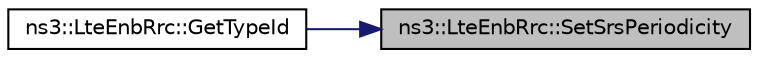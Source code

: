digraph "ns3::LteEnbRrc::SetSrsPeriodicity"
{
 // LATEX_PDF_SIZE
  edge [fontname="Helvetica",fontsize="10",labelfontname="Helvetica",labelfontsize="10"];
  node [fontname="Helvetica",fontsize="10",shape=record];
  rankdir="RL";
  Node1 [label="ns3::LteEnbRrc::SetSrsPeriodicity",height=0.2,width=0.4,color="black", fillcolor="grey75", style="filled", fontcolor="black",tooltip=" "];
  Node1 -> Node2 [dir="back",color="midnightblue",fontsize="10",style="solid",fontname="Helvetica"];
  Node2 [label="ns3::LteEnbRrc::GetTypeId",height=0.2,width=0.4,color="black", fillcolor="white", style="filled",URL="$classns3_1_1_lte_enb_rrc.html#a190eb3b4dd8f551a205878eceddac013",tooltip="Get the type ID."];
}
